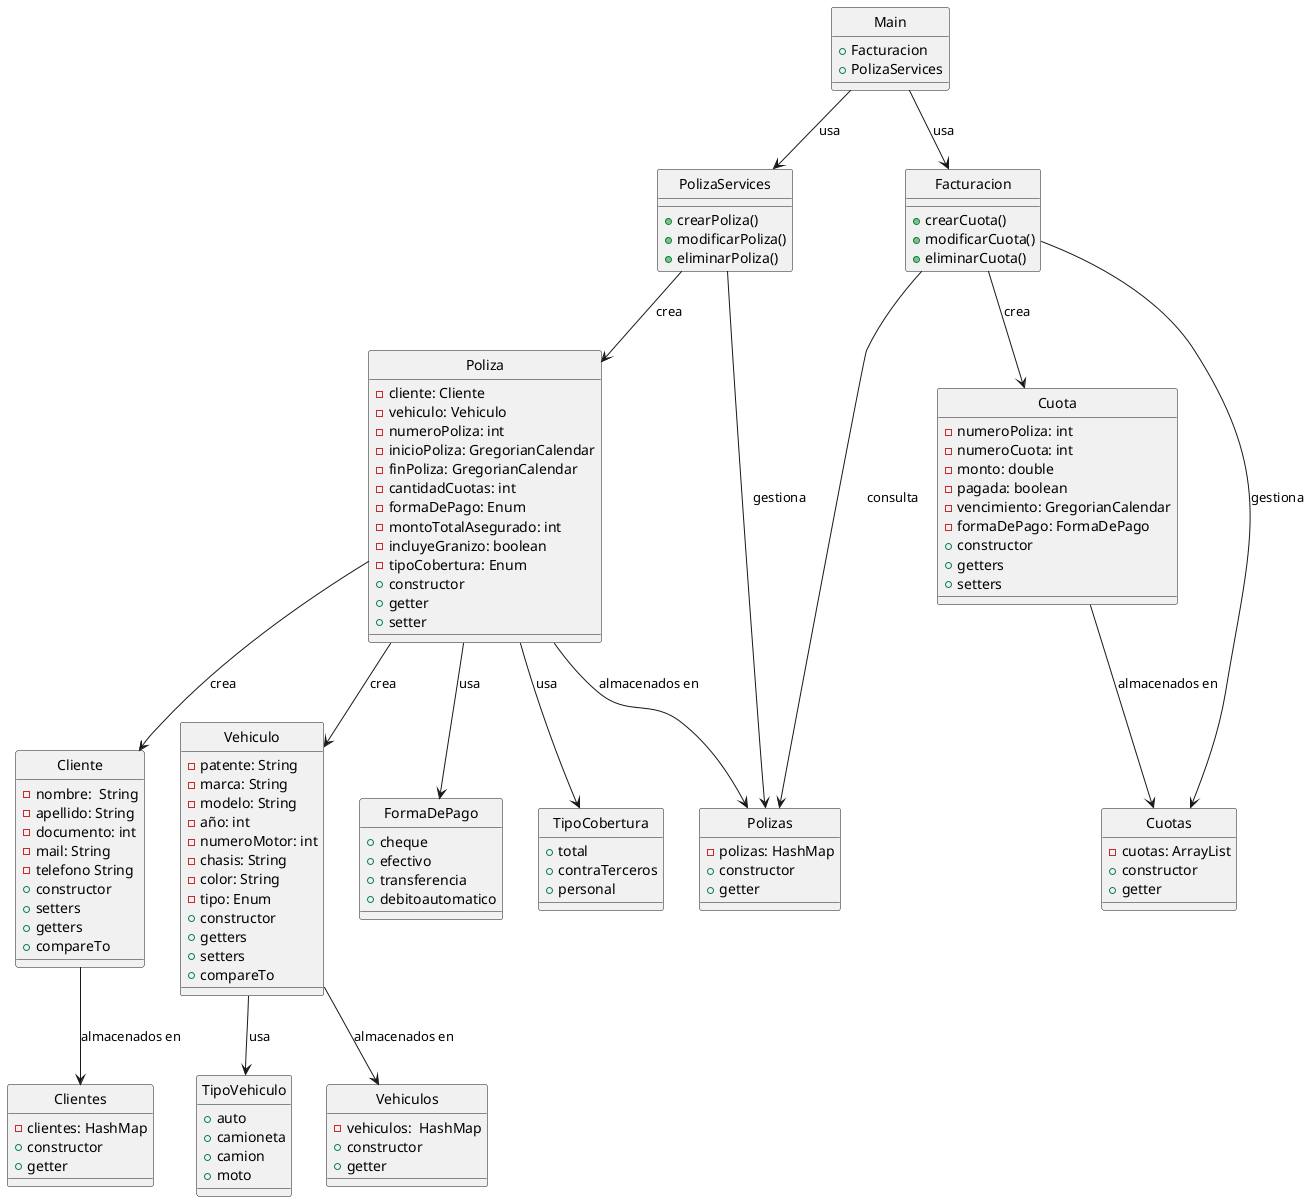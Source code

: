 @startuml latercera
skinparam  Style strictuml
skinparam  SequenceMessageAlignment center

class Cliente{
    -nombre:  String
    -apellido: String
    -documento: int
    -mail: String
    -telefono String
    +constructor
    +setters
    +getters
    +compareTo
}
class Clientes{
    -clientes: HashMap
    +constructor
    +getter
}
class Vehiculo{
    -patente: String
    -marca: String
    -modelo: String
    -año: int
    -numeroMotor: int
    -chasis: String
    -color: String
    -tipo: Enum
    +constructor
    +getters
    +setters
    +compareTo
}
enum TipoVehiculo{
    +auto
    +camioneta
    +camion
    +moto
}
class Vehiculos{
    -vehiculos:  HashMap
    +constructor
    +getter
}

class Poliza{
    -cliente: Cliente
    -vehiculo: Vehiculo
    -numeroPoliza: int
    -inicioPoliza: GregorianCalendar
    -finPoliza: GregorianCalendar
    -cantidadCuotas: int
    -formaDePago: Enum
    -montoTotalAsegurado: int
    -incluyeGranizo: boolean
    -tipoCobertura: Enum
    +constructor
    +getter
    +setter
}

enum FormaDePago{
    +cheque
    +efectivo
    +transferencia
    +debitoautomatico
}

enum TipoCobertura{
    +total
    +contraTerceros
    +personal
}

class Polizas{
    -polizas: HashMap
    +constructor
    +getter
}

class Cuota{
    -numeroPoliza: int
    -numeroCuota: int
    -monto: double
    -pagada: boolean
    -vencimiento: GregorianCalendar
    -formaDePago: FormaDePago
    +constructor
    +getters
    +setters
}

class Cuotas{
    -cuotas: ArrayList
    +constructor
    +getter
}

class PolizaServices{
    +crearPoliza()
    +modificarPoliza()
    +eliminarPoliza()
}

class Facturacion{
    +crearCuota()
    +modificarCuota()
    +eliminarCuota()
}

class Main{
    +Facturacion
    +PolizaServices
}

Cliente --> Clientes :almacenados en
Cuota --> Cuotas :almacenados en
Facturacion --> Cuota :crea
Facturacion --> Cuotas :gestiona
Facturacion --> Polizas :consulta
Main --> Facturacion :usa
Main -->PolizaServices:usa
Poliza --> Cliente :crea
Poliza --> Vehiculo :crea
Poliza --> FormaDePago :usa
Poliza --> TipoCobertura :usa
Poliza --> Polizas :almacenados en
PolizaServices --> Poliza :crea
PolizaServices --> Polizas :gestiona
Vehiculo --> TipoVehiculo :usa
Vehiculo --> Vehiculos :almacenados en

@enduml